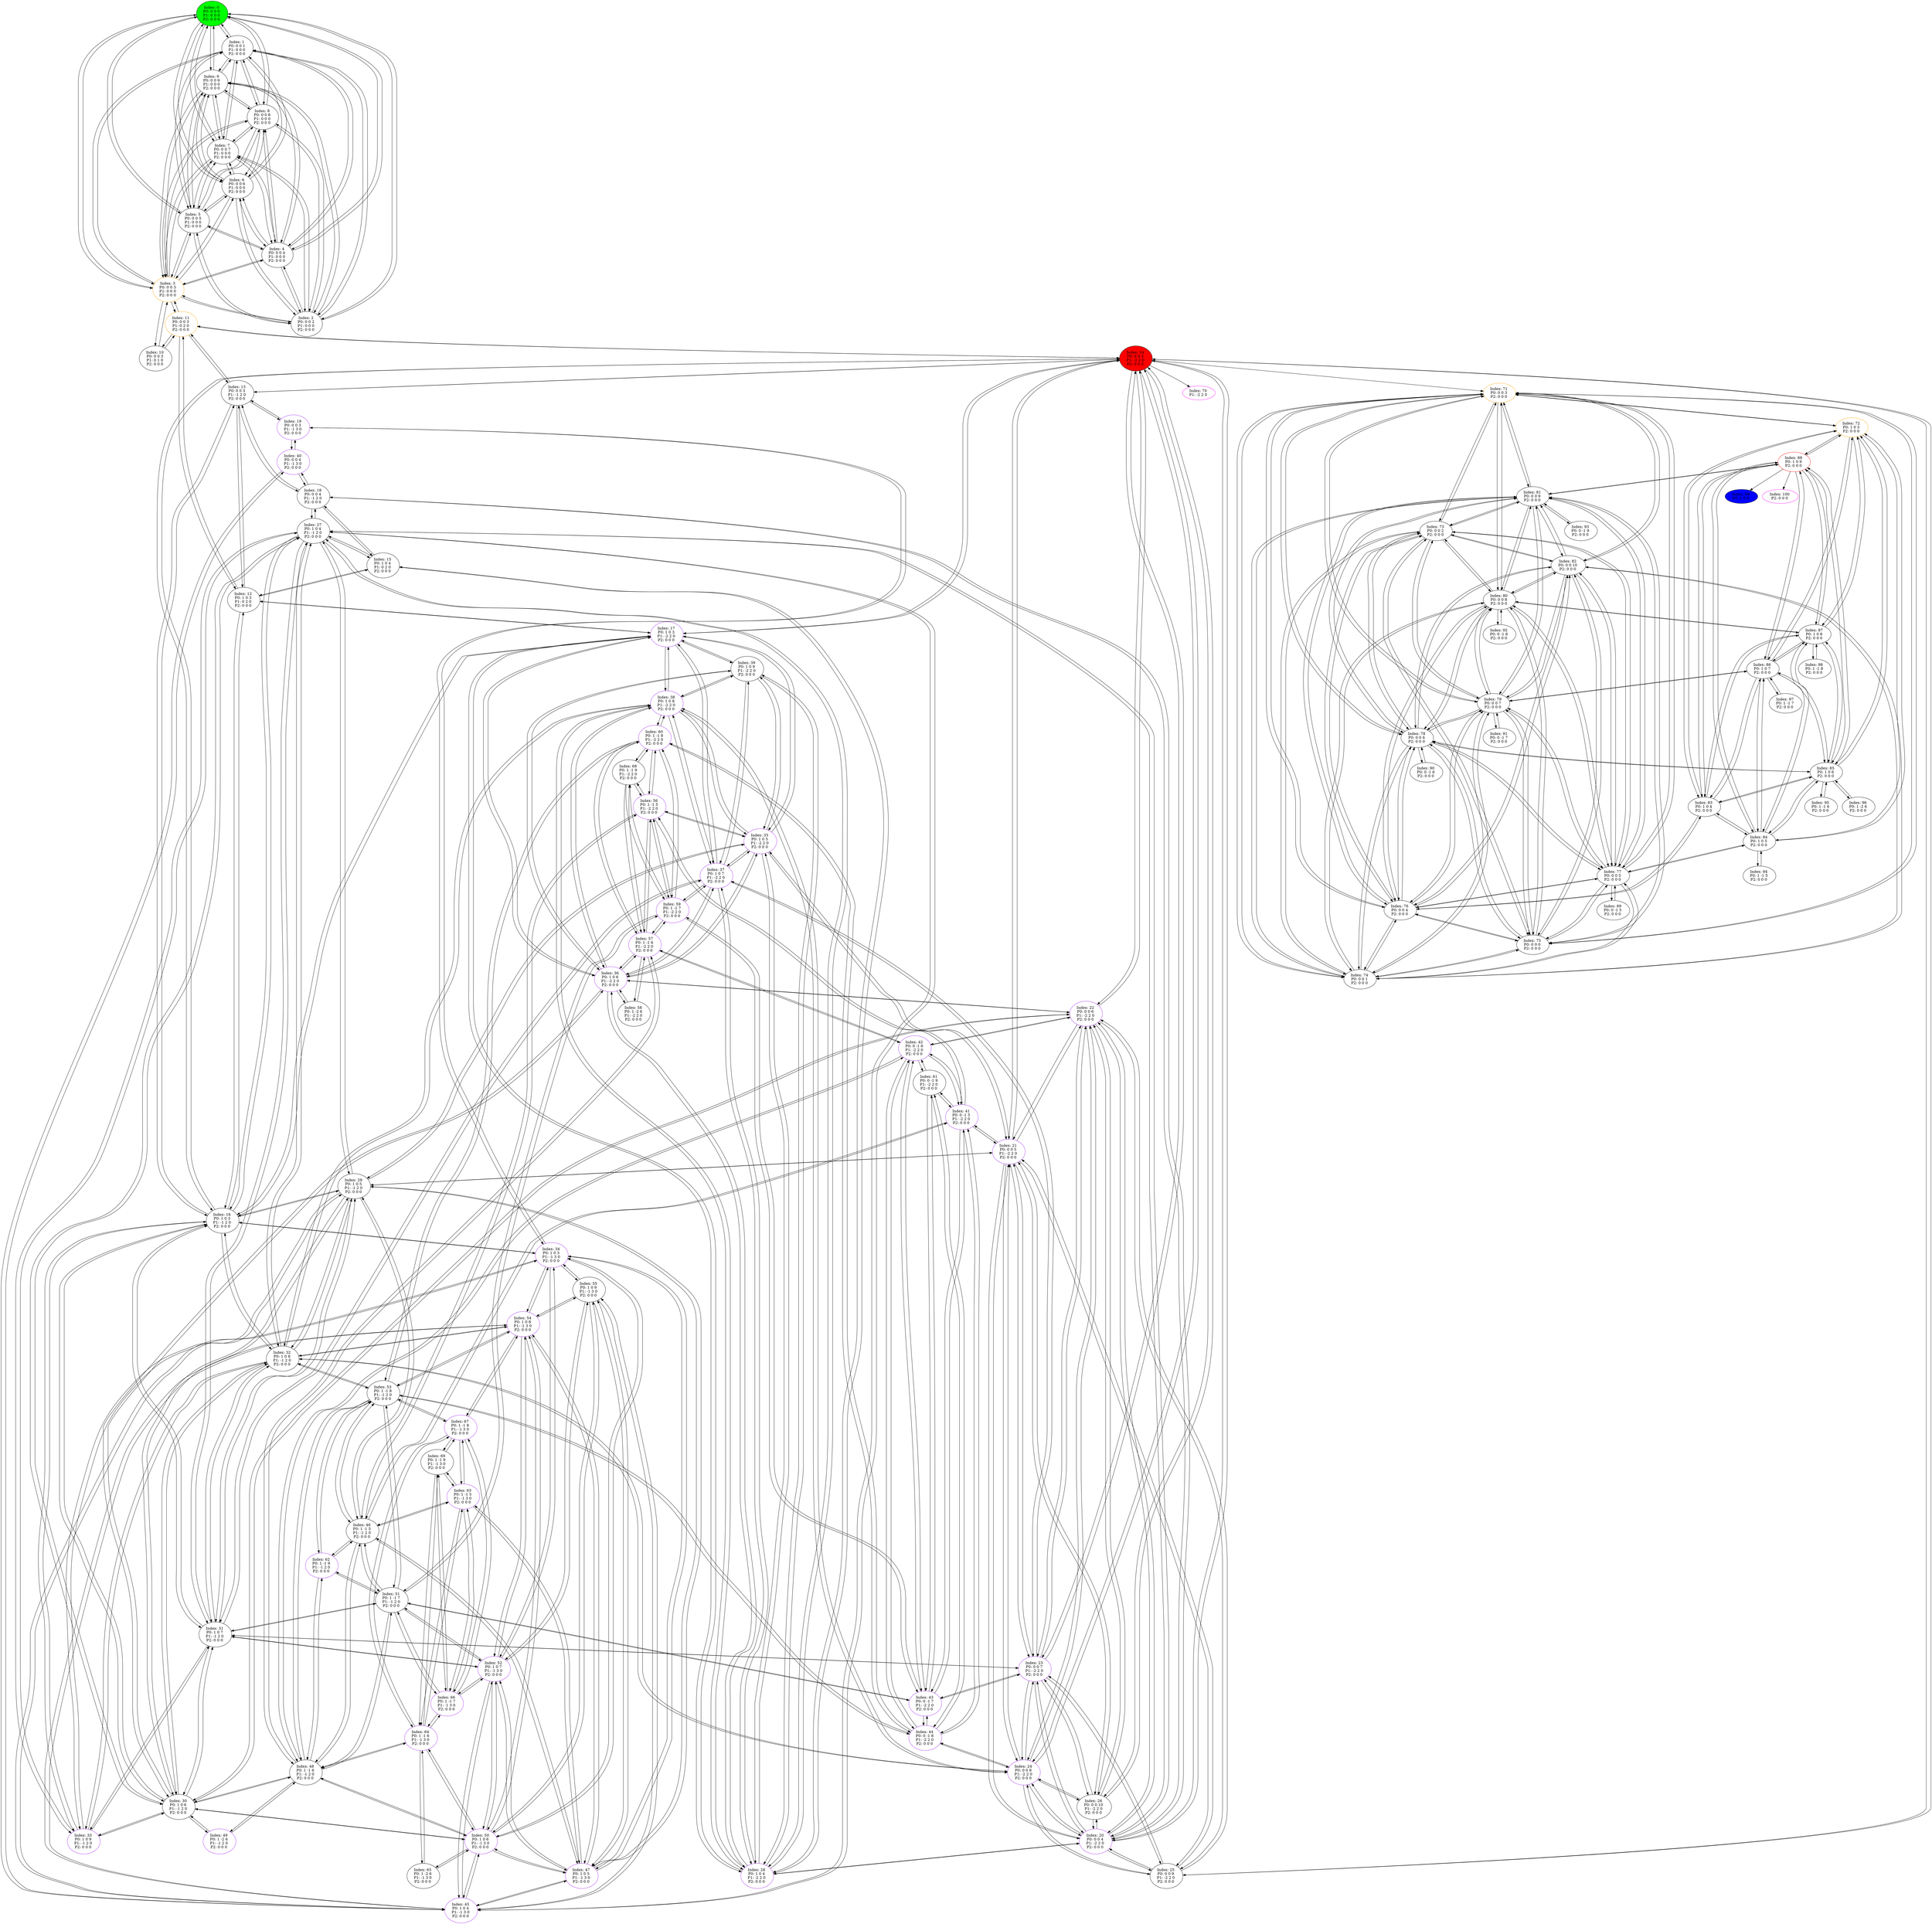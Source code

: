 digraph G {
color = "black"
0[label = "Index: 0 
P0: 0 0 0 
P1: 0 0 0 
P2: 0 0 0 
", style="filled", fillcolor = "green"]
1[label = "Index: 1 
P0: 0 0 1 
P1: 0 0 0 
P2: 0 0 0 
"]
2[label = "Index: 2 
P0: 0 0 2 
P1: 0 0 0 
P2: 0 0 0 
"]
3[label = "Index: 3 
P0: 0 0 3 
P1: 0 0 0 
P2: 0 0 0 
", color = "orange"]
4[label = "Index: 4 
P0: 0 0 4 
P1: 0 0 0 
P2: 0 0 0 
"]
5[label = "Index: 5 
P0: 0 0 5 
P1: 0 0 0 
P2: 0 0 0 
"]
6[label = "Index: 6 
P0: 0 0 6 
P1: 0 0 0 
P2: 0 0 0 
"]
7[label = "Index: 7 
P0: 0 0 7 
P1: 0 0 0 
P2: 0 0 0 
"]
8[label = "Index: 8 
P0: 0 0 8 
P1: 0 0 0 
P2: 0 0 0 
"]
9[label = "Index: 9 
P0: 0 0 9 
P1: 0 0 0 
P2: 0 0 0 
"]
10[label = "Index: 10 
P0: 0 0 3 
P1: 0 1 0 
P2: 0 0 0 
"]
11[label = "Index: 11 
P0: 0 0 3 
P1: 0 2 0 
P2: 0 0 0 
", color = "orange"]
12[label = "Index: 12 
P0: 1 0 3 
P1: 0 2 0 
P2: 0 0 0 
"]
13[label = "Index: 13 
P0: 0 0 3 
P1: -1 2 0 
P2: 0 0 0 
"]
14[label = "Index: 14 
P0: 0 0 3 
P1: -2 2 0 
P2: 0 0 0 
", style="filled", fillcolor = "red"]
15[label = "Index: 15 
P0: 1 0 4 
P1: 0 2 0 
P2: 0 0 0 
"]
16[label = "Index: 16 
P0: 1 0 3 
P1: -1 2 0 
P2: 0 0 0 
"]
17[label = "Index: 17 
P0: 1 0 3 
P1: -2 2 0 
P2: 0 0 0 
", color = "purple"]
18[label = "Index: 18 
P0: 0 0 4 
P1: -1 2 0 
P2: 0 0 0 
"]
19[label = "Index: 19 
P0: 0 0 3 
P1: -1 3 0 
P2: 0 0 0 
", color = "purple"]
20[label = "Index: 20 
P0: 0 0 4 
P1: -2 2 0 
P2: 0 0 0 
", color = "purple"]
21[label = "Index: 21 
P0: 0 0 5 
P1: -2 2 0 
P2: 0 0 0 
", color = "purple"]
22[label = "Index: 22 
P0: 0 0 6 
P1: -2 2 0 
P2: 0 0 0 
", color = "purple"]
23[label = "Index: 23 
P0: 0 0 7 
P1: -2 2 0 
P2: 0 0 0 
", color = "purple"]
24[label = "Index: 24 
P0: 0 0 8 
P1: -2 2 0 
P2: 0 0 0 
", color = "purple"]
25[label = "Index: 25 
P0: 0 0 9 
P1: -2 2 0 
P2: 0 0 0 
"]
26[label = "Index: 26 
P0: 0 0 10 
P1: -2 2 0 
P2: 0 0 0 
"]
27[label = "Index: 27 
P0: 1 0 4 
P1: -1 2 0 
P2: 0 0 0 
"]
28[label = "Index: 28 
P0: 1 0 4 
P1: -2 2 0 
P2: 0 0 0 
", color = "purple"]
29[label = "Index: 29 
P0: 1 0 5 
P1: -1 2 0 
P2: 0 0 0 
"]
30[label = "Index: 30 
P0: 1 0 6 
P1: -1 2 0 
P2: 0 0 0 
"]
31[label = "Index: 31 
P0: 1 0 7 
P1: -1 2 0 
P2: 0 0 0 
"]
32[label = "Index: 32 
P0: 1 0 8 
P1: -1 2 0 
P2: 0 0 0 
"]
33[label = "Index: 33 
P0: 1 0 9 
P1: -1 2 0 
P2: 0 0 0 
", color = "purple"]
34[label = "Index: 34 
P0: 1 0 3 
P1: -1 3 0 
P2: 0 0 0 
", color = "purple"]
35[label = "Index: 35 
P0: 1 0 5 
P1: -2 2 0 
P2: 0 0 0 
", color = "purple"]
36[label = "Index: 36 
P0: 1 0 6 
P1: -2 2 0 
P2: 0 0 0 
", color = "purple"]
37[label = "Index: 37 
P0: 1 0 7 
P1: -2 2 0 
P2: 0 0 0 
", color = "purple"]
38[label = "Index: 38 
P0: 1 0 8 
P1: -2 2 0 
P2: 0 0 0 
", color = "purple"]
39[label = "Index: 39 
P0: 1 0 9 
P1: -2 2 0 
P2: 0 0 0 
"]
40[label = "Index: 40 
P0: 0 0 4 
P1: -1 3 0 
P2: 0 0 0 
", color = "purple"]
41[label = "Index: 41 
P0: 0 -1 5 
P1: -2 2 0 
P2: 0 0 0 
", color = "purple"]
42[label = "Index: 42 
P0: 0 -1 6 
P1: -2 2 0 
P2: 0 0 0 
", color = "purple"]
43[label = "Index: 43 
P0: 0 -1 7 
P1: -2 2 0 
P2: 0 0 0 
", color = "purple"]
44[label = "Index: 44 
P0: 0 -1 8 
P1: -2 2 0 
P2: 0 0 0 
", color = "purple"]
45[label = "Index: 45 
P0: 1 0 4 
P1: -1 3 0 
P2: 0 0 0 
", color = "purple"]
46[label = "Index: 46 
P0: 1 -1 5 
P1: -1 2 0 
P2: 0 0 0 
"]
47[label = "Index: 47 
P0: 1 0 5 
P1: -1 3 0 
P2: 0 0 0 
", color = "purple"]
48[label = "Index: 48 
P0: 1 -1 6 
P1: -1 2 0 
P2: 0 0 0 
"]
49[label = "Index: 49 
P0: 1 -2 6 
P1: -1 2 0 
P2: 0 0 0 
", color = "purple"]
50[label = "Index: 50 
P0: 1 0 6 
P1: -1 3 0 
P2: 0 0 0 
", color = "purple"]
51[label = "Index: 51 
P0: 1 -1 7 
P1: -1 2 0 
P2: 0 0 0 
"]
52[label = "Index: 52 
P0: 1 0 7 
P1: -1 3 0 
P2: 0 0 0 
", color = "purple"]
53[label = "Index: 53 
P0: 1 -1 8 
P1: -1 2 0 
P2: 0 0 0 
"]
54[label = "Index: 54 
P0: 1 0 8 
P1: -1 3 0 
P2: 0 0 0 
", color = "purple"]
55[label = "Index: 55 
P0: 1 0 9 
P1: -1 3 0 
P2: 0 0 0 
"]
56[label = "Index: 56 
P0: 1 -1 5 
P1: -2 2 0 
P2: 0 0 0 
", color = "purple"]
57[label = "Index: 57 
P0: 1 -1 6 
P1: -2 2 0 
P2: 0 0 0 
", color = "purple"]
58[label = "Index: 58 
P0: 1 -2 6 
P1: -2 2 0 
P2: 0 0 0 
"]
59[label = "Index: 59 
P0: 1 -1 7 
P1: -2 2 0 
P2: 0 0 0 
", color = "purple"]
60[label = "Index: 60 
P0: 1 -1 8 
P1: -2 2 0 
P2: 0 0 0 
", color = "purple"]
61[label = "Index: 61 
P0: 0 -1 9 
P1: -2 2 0 
P2: 0 0 0 
"]
62[label = "Index: 62 
P0: 1 -1 9 
P1: -1 2 0 
P2: 0 0 0 
", color = "purple"]
63[label = "Index: 63 
P0: 1 -1 5 
P1: -1 3 0 
P2: 0 0 0 
", color = "purple"]
64[label = "Index: 64 
P0: 1 -1 6 
P1: -1 3 0 
P2: 0 0 0 
", color = "purple"]
65[label = "Index: 65 
P0: 1 -2 6 
P1: -1 3 0 
P2: 0 0 0 
"]
66[label = "Index: 66 
P0: 1 -1 7 
P1: -1 3 0 
P2: 0 0 0 
", color = "purple"]
67[label = "Index: 67 
P0: 1 -1 8 
P1: -1 3 0 
P2: 0 0 0 
", color = "purple"]
68[label = "Index: 68 
P0: 1 -1 9 
P1: -2 2 0 
P2: 0 0 0 
"]
69[label = "Index: 69 
P0: 1 -1 9 
P1: -1 3 0 
P2: 0 0 0 
"]
70[label = "Index: 70 
P1: -2 2 0 
", color = "fuchsia"]
71[label = "Index: 71 
P0: 0 0 3 
P2: 0 0 0 
", color = "orange"]
72[label = "Index: 72 
P0: 1 0 3 
P2: 0 0 0 
", color = "orange"]
73[label = "Index: 73 
P0: 0 0 2 
P2: 0 0 0 
"]
74[label = "Index: 74 
P0: 0 0 1 
P2: 0 0 0 
"]
75[label = "Index: 75 
P0: 0 0 0 
P2: 0 0 0 
"]
76[label = "Index: 76 
P0: 0 0 4 
P2: 0 0 0 
"]
77[label = "Index: 77 
P0: 0 0 5 
P2: 0 0 0 
"]
78[label = "Index: 78 
P0: 0 0 6 
P2: 0 0 0 
"]
79[label = "Index: 79 
P0: 0 0 7 
P2: 0 0 0 
"]
80[label = "Index: 80 
P0: 0 0 8 
P2: 0 0 0 
"]
81[label = "Index: 81 
P0: 0 0 9 
P2: 0 0 0 
"]
82[label = "Index: 82 
P0: 0 0 10 
P2: 0 0 0 
"]
83[label = "Index: 83 
P0: 1 0 4 
P2: 0 0 0 
"]
84[label = "Index: 84 
P0: 1 0 5 
P2: 0 0 0 
"]
85[label = "Index: 85 
P0: 1 0 6 
P2: 0 0 0 
"]
86[label = "Index: 86 
P0: 1 0 7 
P2: 0 0 0 
"]
87[label = "Index: 87 
P0: 1 0 8 
P2: 0 0 0 
"]
88[label = "Index: 88 
P0: 1 0 9 
P2: 0 0 0 
", color = "red"]
89[label = "Index: 89 
P0: 0 -1 5 
P2: 0 0 0 
"]
90[label = "Index: 90 
P0: 0 -1 6 
P2: 0 0 0 
"]
91[label = "Index: 91 
P0: 0 -1 7 
P2: 0 0 0 
"]
92[label = "Index: 92 
P0: 0 -1 8 
P2: 0 0 0 
"]
93[label = "Index: 93 
P0: 0 -1 9 
P2: 0 0 0 
"]
94[label = "Index: 94 
P0: 1 -1 5 
P2: 0 0 0 
"]
95[label = "Index: 95 
P0: 1 -1 6 
P2: 0 0 0 
"]
96[label = "Index: 96 
P0: 1 -2 6 
P2: 0 0 0 
"]
97[label = "Index: 97 
P0: 1 -1 7 
P2: 0 0 0 
"]
98[label = "Index: 98 
P0: 1 -1 8 
P2: 0 0 0 
"]
99[label = "Index: 99 
P0: 1 0 9 
", style="filled", fillcolor = "blue"]
100[label = "Index: 100 
P2: 0 0 0 
", color = "fuchsia"]
0 -> 1
0 -> 2
0 -> 3
0 -> 4
0 -> 5
0 -> 6
0 -> 7
0 -> 8
0 -> 9

1 -> 0
1 -> 2
1 -> 3
1 -> 4
1 -> 5
1 -> 6
1 -> 7
1 -> 8
1 -> 9

2 -> 0
2 -> 1
2 -> 3
2 -> 4
2 -> 5
2 -> 6
2 -> 7
2 -> 8
2 -> 9

3 -> 0
3 -> 1
3 -> 2
3 -> 4
3 -> 5
3 -> 6
3 -> 7
3 -> 8
3 -> 9
3 -> 10
3 -> 11

4 -> 0
4 -> 1
4 -> 2
4 -> 3
4 -> 5
4 -> 6
4 -> 7
4 -> 8
4 -> 9

5 -> 0
5 -> 1
5 -> 2
5 -> 3
5 -> 4
5 -> 6
5 -> 7
5 -> 8
5 -> 9

6 -> 0
6 -> 1
6 -> 2
6 -> 3
6 -> 4
6 -> 5
6 -> 7
6 -> 8
6 -> 9

7 -> 0
7 -> 1
7 -> 2
7 -> 3
7 -> 4
7 -> 5
7 -> 6
7 -> 8
7 -> 9

8 -> 0
8 -> 1
8 -> 2
8 -> 3
8 -> 4
8 -> 5
8 -> 6
8 -> 7
8 -> 9

9 -> 0
9 -> 1
9 -> 2
9 -> 3
9 -> 4
9 -> 5
9 -> 6
9 -> 7
9 -> 8

10 -> 3
10 -> 11

11 -> 3
11 -> 10
11 -> 12
11 -> 13
11 -> 14

12 -> 11
12 -> 15
12 -> 16
12 -> 17
12 -> 13

13 -> 11
13 -> 12
13 -> 16
13 -> 18
13 -> 14
13 -> 19

14 -> 11
14 -> 13
14 -> 17
14 -> 20
14 -> 21
14 -> 22
14 -> 23
14 -> 24
14 -> 25
14 -> 26
14 -> 16
14 -> 71
14 -> 70

15 -> 12
15 -> 27
15 -> 28
15 -> 18

16 -> 12
16 -> 13
16 -> 27
16 -> 29
16 -> 30
16 -> 31
16 -> 32
16 -> 33
16 -> 17
16 -> 34
16 -> 14

17 -> 12
17 -> 14
17 -> 16
17 -> 28
17 -> 35
17 -> 36
17 -> 37
17 -> 38
17 -> 39

18 -> 13
18 -> 15
18 -> 27
18 -> 20
18 -> 40

19 -> 13
19 -> 34
19 -> 40

20 -> 14
20 -> 18
20 -> 27
20 -> 28
20 -> 21
20 -> 22
20 -> 23
20 -> 24
20 -> 25
20 -> 26

21 -> 14
21 -> 29
21 -> 20
21 -> 35
21 -> 41
21 -> 22
21 -> 23
21 -> 24
21 -> 25
21 -> 26

22 -> 14
22 -> 30
22 -> 20
22 -> 21
22 -> 36
22 -> 42
22 -> 23
22 -> 24
22 -> 25
22 -> 26

23 -> 14
23 -> 31
23 -> 20
23 -> 21
23 -> 22
23 -> 37
23 -> 43
23 -> 24
23 -> 25
23 -> 26

24 -> 14
24 -> 32
24 -> 20
24 -> 21
24 -> 22
24 -> 23
24 -> 38
24 -> 44
24 -> 25
24 -> 26

25 -> 14
25 -> 20
25 -> 21
25 -> 22
25 -> 23
25 -> 24

26 -> 14
26 -> 20
26 -> 21
26 -> 22
26 -> 23
26 -> 24

27 -> 15
27 -> 16
27 -> 18
27 -> 29
27 -> 30
27 -> 31
27 -> 32
27 -> 33
27 -> 28
27 -> 45
27 -> 20

28 -> 15
28 -> 17
28 -> 27
28 -> 20
28 -> 35
28 -> 36
28 -> 37
28 -> 38
28 -> 39

29 -> 16
29 -> 27
29 -> 46
29 -> 30
29 -> 31
29 -> 32
29 -> 33
29 -> 35
29 -> 47
29 -> 21

30 -> 16
30 -> 27
30 -> 29
30 -> 48
30 -> 49
30 -> 31
30 -> 32
30 -> 33
30 -> 36
30 -> 50
30 -> 22

31 -> 16
31 -> 27
31 -> 29
31 -> 30
31 -> 51
31 -> 32
31 -> 33
31 -> 37
31 -> 52
31 -> 23

32 -> 16
32 -> 27
32 -> 29
32 -> 30
32 -> 31
32 -> 53
32 -> 33
32 -> 38
32 -> 54
32 -> 24

33 -> 16
33 -> 27
33 -> 29
33 -> 30
33 -> 31
33 -> 32

34 -> 16
34 -> 19
34 -> 45
34 -> 47
34 -> 50
34 -> 52
34 -> 54
34 -> 55

35 -> 17
35 -> 28
35 -> 29
35 -> 21
35 -> 56
35 -> 36
35 -> 37
35 -> 38
35 -> 39

36 -> 17
36 -> 28
36 -> 30
36 -> 35
36 -> 22
36 -> 57
36 -> 58
36 -> 37
36 -> 38
36 -> 39

37 -> 17
37 -> 28
37 -> 31
37 -> 35
37 -> 36
37 -> 23
37 -> 59
37 -> 38
37 -> 39

38 -> 17
38 -> 28
38 -> 32
38 -> 35
38 -> 36
38 -> 37
38 -> 24
38 -> 60
38 -> 39

39 -> 17
39 -> 28
39 -> 35
39 -> 36
39 -> 37
39 -> 38

40 -> 18
40 -> 19
40 -> 45

41 -> 46
41 -> 21
41 -> 56
41 -> 42
41 -> 43
41 -> 44
41 -> 61

42 -> 48
42 -> 22
42 -> 41
42 -> 57
42 -> 43
42 -> 44
42 -> 61

43 -> 51
43 -> 23
43 -> 41
43 -> 42
43 -> 59
43 -> 44
43 -> 61

44 -> 53
44 -> 24
44 -> 41
44 -> 42
44 -> 43
44 -> 60
44 -> 61

45 -> 27
45 -> 34
45 -> 40
45 -> 47
45 -> 50
45 -> 52
45 -> 54
45 -> 55

46 -> 29
46 -> 48
46 -> 51
46 -> 53
46 -> 62
46 -> 56
46 -> 63
46 -> 41
46 -> 47

47 -> 29
47 -> 34
47 -> 45
47 -> 46
47 -> 63
47 -> 50
47 -> 52
47 -> 54
47 -> 55

48 -> 30
48 -> 46
48 -> 49
48 -> 51
48 -> 53
48 -> 62
48 -> 57
48 -> 64
48 -> 42
48 -> 50

49 -> 30
49 -> 48

50 -> 30
50 -> 34
50 -> 45
50 -> 47
50 -> 48
50 -> 64
50 -> 65
50 -> 52
50 -> 54
50 -> 55

51 -> 31
51 -> 46
51 -> 48
51 -> 53
51 -> 62
51 -> 59
51 -> 66
51 -> 43
51 -> 52

52 -> 31
52 -> 34
52 -> 45
52 -> 47
52 -> 50
52 -> 51
52 -> 66
52 -> 54
52 -> 55

53 -> 32
53 -> 46
53 -> 48
53 -> 51
53 -> 62
53 -> 60
53 -> 67
53 -> 44
53 -> 54

54 -> 32
54 -> 34
54 -> 45
54 -> 47
54 -> 50
54 -> 52
54 -> 53
54 -> 67
54 -> 55

55 -> 34
55 -> 45
55 -> 47
55 -> 50
55 -> 52
55 -> 54

56 -> 46
56 -> 35
56 -> 41
56 -> 57
56 -> 59
56 -> 60
56 -> 68

57 -> 48
57 -> 36
57 -> 56
57 -> 42
57 -> 58
57 -> 59
57 -> 60
57 -> 68

58 -> 36
58 -> 57

59 -> 51
59 -> 37
59 -> 56
59 -> 57
59 -> 43
59 -> 60
59 -> 68

60 -> 53
60 -> 38
60 -> 56
60 -> 57
60 -> 59
60 -> 44
60 -> 68

61 -> 41
61 -> 42
61 -> 43
61 -> 44

62 -> 46
62 -> 48
62 -> 51
62 -> 53

63 -> 46
63 -> 47
63 -> 64
63 -> 66
63 -> 67
63 -> 69

64 -> 48
64 -> 50
64 -> 63
64 -> 65
64 -> 66
64 -> 67
64 -> 69

65 -> 50
65 -> 64

66 -> 51
66 -> 52
66 -> 63
66 -> 64
66 -> 67
66 -> 69

67 -> 53
67 -> 54
67 -> 63
67 -> 64
67 -> 66
67 -> 69

68 -> 56
68 -> 57
68 -> 59
68 -> 60

69 -> 63
69 -> 64
69 -> 66
69 -> 67

71 -> 72
71 -> 73
71 -> 74
71 -> 75
71 -> 76
71 -> 77
71 -> 78
71 -> 79
71 -> 80
71 -> 81
71 -> 82

72 -> 71
72 -> 83
72 -> 84
72 -> 85
72 -> 86
72 -> 87
72 -> 88

73 -> 71
73 -> 74
73 -> 75
73 -> 76
73 -> 77
73 -> 78
73 -> 79
73 -> 80
73 -> 81
73 -> 82

74 -> 71
74 -> 73
74 -> 75
74 -> 76
74 -> 77
74 -> 78
74 -> 79
74 -> 80
74 -> 81
74 -> 82

75 -> 71
75 -> 73
75 -> 74
75 -> 76
75 -> 77
75 -> 78
75 -> 79
75 -> 80
75 -> 81
75 -> 82

76 -> 71
76 -> 73
76 -> 74
76 -> 75
76 -> 83
76 -> 77
76 -> 78
76 -> 79
76 -> 80
76 -> 81
76 -> 82

77 -> 71
77 -> 73
77 -> 74
77 -> 75
77 -> 76
77 -> 84
77 -> 89
77 -> 78
77 -> 79
77 -> 80
77 -> 81
77 -> 82

78 -> 71
78 -> 73
78 -> 74
78 -> 75
78 -> 76
78 -> 77
78 -> 85
78 -> 90
78 -> 79
78 -> 80
78 -> 81
78 -> 82

79 -> 71
79 -> 73
79 -> 74
79 -> 75
79 -> 76
79 -> 77
79 -> 78
79 -> 86
79 -> 91
79 -> 80
79 -> 81
79 -> 82

80 -> 71
80 -> 73
80 -> 74
80 -> 75
80 -> 76
80 -> 77
80 -> 78
80 -> 79
80 -> 87
80 -> 92
80 -> 81
80 -> 82

81 -> 71
81 -> 73
81 -> 74
81 -> 75
81 -> 76
81 -> 77
81 -> 78
81 -> 79
81 -> 80
81 -> 88
81 -> 93
81 -> 82

82 -> 71
82 -> 73
82 -> 74
82 -> 75
82 -> 76
82 -> 77
82 -> 78
82 -> 79
82 -> 80
82 -> 81

83 -> 72
83 -> 76
83 -> 84
83 -> 85
83 -> 86
83 -> 87
83 -> 88

84 -> 72
84 -> 77
84 -> 83
84 -> 94
84 -> 85
84 -> 86
84 -> 87
84 -> 88

85 -> 72
85 -> 78
85 -> 83
85 -> 84
85 -> 95
85 -> 96
85 -> 86
85 -> 87
85 -> 88

86 -> 72
86 -> 79
86 -> 83
86 -> 84
86 -> 85
86 -> 97
86 -> 87
86 -> 88

87 -> 72
87 -> 80
87 -> 83
87 -> 84
87 -> 85
87 -> 86
87 -> 98
87 -> 88

88 -> 72
88 -> 81
88 -> 83
88 -> 84
88 -> 85
88 -> 86
88 -> 87
88 -> 100
88 -> 99

89 -> 77

90 -> 78

91 -> 79

92 -> 80

93 -> 81

94 -> 84

95 -> 85

96 -> 85

97 -> 86

98 -> 87

}
